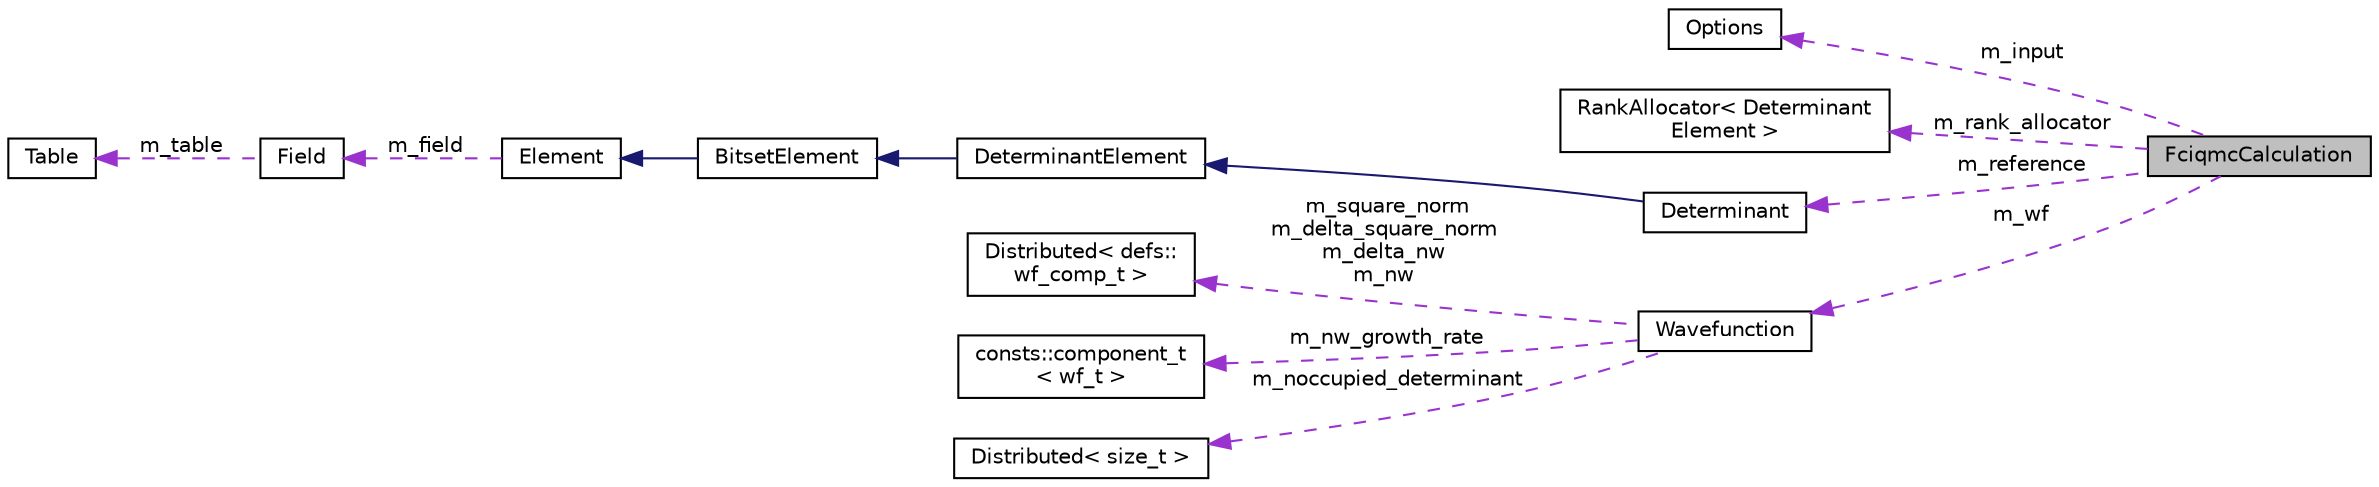 digraph "FciqmcCalculation"
{
  edge [fontname="Helvetica",fontsize="10",labelfontname="Helvetica",labelfontsize="10"];
  node [fontname="Helvetica",fontsize="10",shape=record];
  rankdir="LR";
  Node1 [label="FciqmcCalculation",height=0.2,width=0.4,color="black", fillcolor="grey75", style="filled", fontcolor="black"];
  Node2 -> Node1 [dir="back",color="darkorchid3",fontsize="10",style="dashed",label=" m_input" ,fontname="Helvetica"];
  Node2 [label="Options",height=0.2,width=0.4,color="black", fillcolor="white", style="filled",URL="$structOptions.html"];
  Node3 -> Node1 [dir="back",color="darkorchid3",fontsize="10",style="dashed",label=" m_rank_allocator" ,fontname="Helvetica"];
  Node3 [label="RankAllocator\< Determinant\lElement \>",height=0.2,width=0.4,color="black", fillcolor="white", style="filled",URL="$classRankAllocator.html"];
  Node4 -> Node1 [dir="back",color="darkorchid3",fontsize="10",style="dashed",label=" m_reference" ,fontname="Helvetica"];
  Node4 [label="Determinant",height=0.2,width=0.4,color="black", fillcolor="white", style="filled",URL="$classDeterminant.html"];
  Node5 -> Node4 [dir="back",color="midnightblue",fontsize="10",style="solid",fontname="Helvetica"];
  Node5 [label="DeterminantElement",height=0.2,width=0.4,color="black", fillcolor="white", style="filled",URL="$classDeterminantElement.html"];
  Node6 -> Node5 [dir="back",color="midnightblue",fontsize="10",style="solid",fontname="Helvetica"];
  Node6 [label="BitsetElement",height=0.2,width=0.4,color="black", fillcolor="white", style="filled",URL="$classBitsetElement.html"];
  Node7 -> Node6 [dir="back",color="midnightblue",fontsize="10",style="solid",fontname="Helvetica"];
  Node7 [label="Element",height=0.2,width=0.4,color="black", fillcolor="white", style="filled",URL="$classElement.html"];
  Node8 -> Node7 [dir="back",color="darkorchid3",fontsize="10",style="dashed",label=" m_field" ,fontname="Helvetica"];
  Node8 [label="Field",height=0.2,width=0.4,color="black", fillcolor="white", style="filled",URL="$classField.html"];
  Node9 -> Node8 [dir="back",color="darkorchid3",fontsize="10",style="dashed",label=" m_table" ,fontname="Helvetica"];
  Node9 [label="Table",height=0.2,width=0.4,color="black", fillcolor="white", style="filled",URL="$classTable.html"];
  Node10 -> Node1 [dir="back",color="darkorchid3",fontsize="10",style="dashed",label=" m_wf" ,fontname="Helvetica"];
  Node10 [label="Wavefunction",height=0.2,width=0.4,color="black", fillcolor="white", style="filled",URL="$classWavefunction.html"];
  Node11 -> Node10 [dir="back",color="darkorchid3",fontsize="10",style="dashed",label=" m_square_norm\nm_delta_square_norm\nm_delta_nw\nm_nw" ,fontname="Helvetica"];
  Node11 [label="Distributed\< defs::\lwf_comp_t \>",height=0.2,width=0.4,color="black", fillcolor="white", style="filled",URL="$classDistributed.html"];
  Node12 -> Node10 [dir="back",color="darkorchid3",fontsize="10",style="dashed",label=" m_nw_growth_rate" ,fontname="Helvetica"];
  Node12 [label="consts::component_t\l\< wf_t \>",height=0.2,width=0.4,color="black", fillcolor="white", style="filled",URL="$structconsts_1_1component__t.html"];
  Node13 -> Node10 [dir="back",color="darkorchid3",fontsize="10",style="dashed",label=" m_noccupied_determinant" ,fontname="Helvetica"];
  Node13 [label="Distributed\< size_t \>",height=0.2,width=0.4,color="black", fillcolor="white", style="filled",URL="$classDistributed.html"];
}
